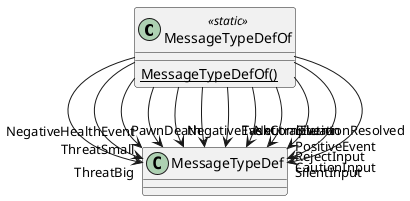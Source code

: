 @startuml
class MessageTypeDefOf <<static>> {
    {static} MessageTypeDefOf()
}
MessageTypeDefOf --> "ThreatBig" MessageTypeDef
MessageTypeDefOf --> "ThreatSmall" MessageTypeDef
MessageTypeDefOf --> "PawnDeath" MessageTypeDef
MessageTypeDefOf --> "NegativeHealthEvent" MessageTypeDef
MessageTypeDefOf --> "NegativeEvent" MessageTypeDef
MessageTypeDefOf --> "NeutralEvent" MessageTypeDef
MessageTypeDefOf --> "TaskCompletion" MessageTypeDef
MessageTypeDefOf --> "PositiveEvent" MessageTypeDef
MessageTypeDefOf --> "SituationResolved" MessageTypeDef
MessageTypeDefOf --> "RejectInput" MessageTypeDef
MessageTypeDefOf --> "CautionInput" MessageTypeDef
MessageTypeDefOf --> "SilentInput" MessageTypeDef
@enduml
